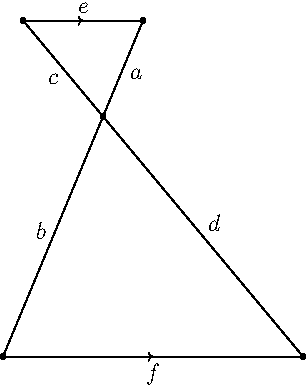 // Thales' Second Theorem states that
// let ABC be a triangle
// let D be a point outside AB
// let DE be a parallel line to BC outside triangle ABC
// then AD / AB = AE / AC = DE / BC


import geometry;


// Define points for triangle
point A = (50.0, 120.0),
	B = (0.0, 0.0),
	C = (150.0, 0.0);


// Define and draw main triangle
triangle maintrig = triangle(A, B, C);
draw(maintrig);


// Define point on AB and AC
transform scalar = scale(-0.4, A);
point D = scalar * B;
point E = scalar * C;


// Draw parallel lines
draw(E--D, Arrow(TeXHead, Relative(0.5)));
draw(B--C, Arrow(TeXHead, Relative(0.5)));
draw(D--A);
draw(E--A);


// Label segments and mark points accordingly
label("$a$", A--D);
label("$b$", A--B);
label("$c$", A--E, SW);
label("$d$", A--C, NE);
label("$e$", D--E);
label("$f$", B--C);

dot(A);
dot(B);
dot(C);
dot(D);
dot(E);
